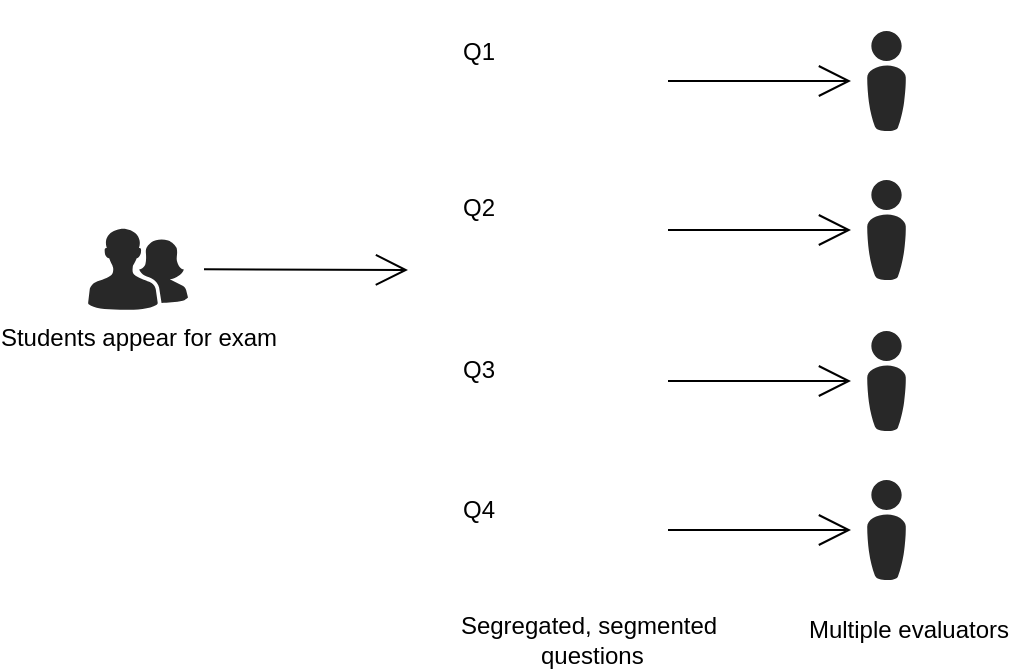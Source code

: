 <mxfile version="15.3.5" type="github">
  <diagram id="1GFvm7WI8pXbWNMv5hdf" name="Page-1">
    <mxGraphModel dx="1888" dy="519" grid="1" gridSize="10" guides="1" tooltips="1" connect="1" arrows="1" fold="1" page="1" pageScale="1" pageWidth="850" pageHeight="1100" math="0" shadow="0">
      <root>
        <mxCell id="0" />
        <mxCell id="1" parent="0" />
        <mxCell id="8TW0MvTD6ol2NgLv6qhU-1" style="edgeStyle=none;curved=1;rounded=0;orthogonalLoop=1;jettySize=auto;html=1;endArrow=open;startSize=14;endSize=14;sourcePerimeterSpacing=8;targetPerimeterSpacing=8;" edge="1" parent="1" source="8TW0MvTD6ol2NgLv6qhU-2">
          <mxGeometry relative="1" as="geometry">
            <mxPoint x="140" y="220" as="targetPoint" />
          </mxGeometry>
        </mxCell>
        <mxCell id="8TW0MvTD6ol2NgLv6qhU-2" value="Students appear for exam" style="verticalLabelPosition=bottom;sketch=0;html=1;fillColor=#282828;strokeColor=none;verticalAlign=top;pointerEvents=1;align=center;shape=mxgraph.cisco_safe.people_places_things_icons.icon2;hachureGap=4;" vertex="1" parent="1">
          <mxGeometry x="-20" y="199" width="50" height="41" as="geometry" />
        </mxCell>
        <mxCell id="8TW0MvTD6ol2NgLv6qhU-5" value="Segregated, segmented&lt;br&gt;&amp;nbsp;questions" style="text;html=1;align=center;verticalAlign=middle;resizable=0;points=[];autosize=1;strokeColor=none;fillColor=none;" vertex="1" parent="1">
          <mxGeometry x="160" y="390" width="140" height="30" as="geometry" />
        </mxCell>
        <mxCell id="8TW0MvTD6ol2NgLv6qhU-6" value="" style="verticalLabelPosition=bottom;sketch=0;html=1;fillColor=#282828;strokeColor=none;verticalAlign=top;pointerEvents=1;align=center;shape=mxgraph.cisco_safe.people_places_things_icons.icon8;hachureGap=4;" vertex="1" parent="1">
          <mxGeometry x="369.5" y="100.5" width="19.5" height="50" as="geometry" />
        </mxCell>
        <mxCell id="8TW0MvTD6ol2NgLv6qhU-16" value="Multiple evaluators" style="text;html=1;align=center;verticalAlign=middle;resizable=0;points=[];autosize=1;strokeColor=none;fillColor=none;" vertex="1" parent="1">
          <mxGeometry x="330" y="390" width="120" height="20" as="geometry" />
        </mxCell>
        <mxCell id="8TW0MvTD6ol2NgLv6qhU-27" style="edgeStyle=none;curved=1;rounded=0;orthogonalLoop=1;jettySize=auto;html=1;exitX=1;exitY=0.5;exitDx=0;exitDy=0;endArrow=open;startSize=14;endSize=14;sourcePerimeterSpacing=8;targetPerimeterSpacing=8;" edge="1" parent="1" source="8TW0MvTD6ol2NgLv6qhU-19" target="8TW0MvTD6ol2NgLv6qhU-6">
          <mxGeometry relative="1" as="geometry" />
        </mxCell>
        <mxCell id="8TW0MvTD6ol2NgLv6qhU-19" value="" style="shape=image;html=1;verticalAlign=top;verticalLabelPosition=bottom;labelBackgroundColor=#ffffff;imageAspect=0;aspect=fixed;image=https://cdn3.iconfinder.com/data/icons/UltimateGnome/128x128/actions/editcopy.png;hachureGap=4;pointerEvents=0;" vertex="1" parent="1">
          <mxGeometry x="190" y="85.5" width="80" height="80" as="geometry" />
        </mxCell>
        <mxCell id="8TW0MvTD6ol2NgLv6qhU-30" value="" style="verticalLabelPosition=bottom;sketch=0;html=1;fillColor=#282828;strokeColor=none;verticalAlign=top;pointerEvents=1;align=center;shape=mxgraph.cisco_safe.people_places_things_icons.icon8;hachureGap=4;" vertex="1" parent="1">
          <mxGeometry x="369.5" y="175" width="19.5" height="50" as="geometry" />
        </mxCell>
        <mxCell id="8TW0MvTD6ol2NgLv6qhU-31" style="edgeStyle=none;curved=1;rounded=0;orthogonalLoop=1;jettySize=auto;html=1;exitX=1;exitY=0.5;exitDx=0;exitDy=0;endArrow=open;startSize=14;endSize=14;sourcePerimeterSpacing=8;targetPerimeterSpacing=8;" edge="1" parent="1" source="8TW0MvTD6ol2NgLv6qhU-32" target="8TW0MvTD6ol2NgLv6qhU-30">
          <mxGeometry relative="1" as="geometry" />
        </mxCell>
        <mxCell id="8TW0MvTD6ol2NgLv6qhU-32" value="" style="shape=image;html=1;verticalAlign=top;verticalLabelPosition=bottom;labelBackgroundColor=#ffffff;imageAspect=0;aspect=fixed;image=https://cdn3.iconfinder.com/data/icons/UltimateGnome/128x128/actions/editcopy.png;hachureGap=4;pointerEvents=0;" vertex="1" parent="1">
          <mxGeometry x="190" y="160" width="80" height="80" as="geometry" />
        </mxCell>
        <mxCell id="8TW0MvTD6ol2NgLv6qhU-33" value="" style="verticalLabelPosition=bottom;sketch=0;html=1;fillColor=#282828;strokeColor=none;verticalAlign=top;pointerEvents=1;align=center;shape=mxgraph.cisco_safe.people_places_things_icons.icon8;hachureGap=4;" vertex="1" parent="1">
          <mxGeometry x="369.5" y="250.5" width="19.5" height="50" as="geometry" />
        </mxCell>
        <mxCell id="8TW0MvTD6ol2NgLv6qhU-34" style="edgeStyle=none;curved=1;rounded=0;orthogonalLoop=1;jettySize=auto;html=1;exitX=1;exitY=0.5;exitDx=0;exitDy=0;endArrow=open;startSize=14;endSize=14;sourcePerimeterSpacing=8;targetPerimeterSpacing=8;" edge="1" parent="1" source="8TW0MvTD6ol2NgLv6qhU-35" target="8TW0MvTD6ol2NgLv6qhU-33">
          <mxGeometry relative="1" as="geometry" />
        </mxCell>
        <mxCell id="8TW0MvTD6ol2NgLv6qhU-35" value="" style="shape=image;html=1;verticalAlign=top;verticalLabelPosition=bottom;labelBackgroundColor=#ffffff;imageAspect=0;aspect=fixed;image=https://cdn3.iconfinder.com/data/icons/UltimateGnome/128x128/actions/editcopy.png;hachureGap=4;pointerEvents=0;" vertex="1" parent="1">
          <mxGeometry x="190" y="235.5" width="80" height="80" as="geometry" />
        </mxCell>
        <mxCell id="8TW0MvTD6ol2NgLv6qhU-36" value="" style="verticalLabelPosition=bottom;sketch=0;html=1;fillColor=#282828;strokeColor=none;verticalAlign=top;pointerEvents=1;align=center;shape=mxgraph.cisco_safe.people_places_things_icons.icon8;hachureGap=4;" vertex="1" parent="1">
          <mxGeometry x="369.5" y="325" width="19.5" height="50" as="geometry" />
        </mxCell>
        <mxCell id="8TW0MvTD6ol2NgLv6qhU-37" style="edgeStyle=none;curved=1;rounded=0;orthogonalLoop=1;jettySize=auto;html=1;exitX=1;exitY=0.5;exitDx=0;exitDy=0;endArrow=open;startSize=14;endSize=14;sourcePerimeterSpacing=8;targetPerimeterSpacing=8;" edge="1" parent="1" source="8TW0MvTD6ol2NgLv6qhU-38" target="8TW0MvTD6ol2NgLv6qhU-36">
          <mxGeometry relative="1" as="geometry" />
        </mxCell>
        <mxCell id="8TW0MvTD6ol2NgLv6qhU-38" value="" style="shape=image;html=1;verticalAlign=top;verticalLabelPosition=bottom;labelBackgroundColor=#ffffff;imageAspect=0;aspect=fixed;image=https://cdn3.iconfinder.com/data/icons/UltimateGnome/128x128/actions/editcopy.png;hachureGap=4;pointerEvents=0;" vertex="1" parent="1">
          <mxGeometry x="190" y="310" width="80" height="80" as="geometry" />
        </mxCell>
        <mxCell id="8TW0MvTD6ol2NgLv6qhU-39" value="Q1" style="text;html=1;align=center;verticalAlign=middle;resizable=0;points=[];autosize=1;strokeColor=none;fillColor=none;" vertex="1" parent="1">
          <mxGeometry x="160" y="100.5" width="30" height="20" as="geometry" />
        </mxCell>
        <mxCell id="8TW0MvTD6ol2NgLv6qhU-40" value="Q2" style="text;html=1;align=center;verticalAlign=middle;resizable=0;points=[];autosize=1;strokeColor=none;fillColor=none;" vertex="1" parent="1">
          <mxGeometry x="160" y="179" width="30" height="20" as="geometry" />
        </mxCell>
        <mxCell id="8TW0MvTD6ol2NgLv6qhU-41" value="Q3" style="text;html=1;align=center;verticalAlign=middle;resizable=0;points=[];autosize=1;strokeColor=none;fillColor=none;" vertex="1" parent="1">
          <mxGeometry x="160" y="260" width="30" height="20" as="geometry" />
        </mxCell>
        <mxCell id="8TW0MvTD6ol2NgLv6qhU-42" value="Q4" style="text;html=1;align=center;verticalAlign=middle;resizable=0;points=[];autosize=1;strokeColor=none;fillColor=none;" vertex="1" parent="1">
          <mxGeometry x="160" y="330" width="30" height="20" as="geometry" />
        </mxCell>
      </root>
    </mxGraphModel>
  </diagram>
</mxfile>
